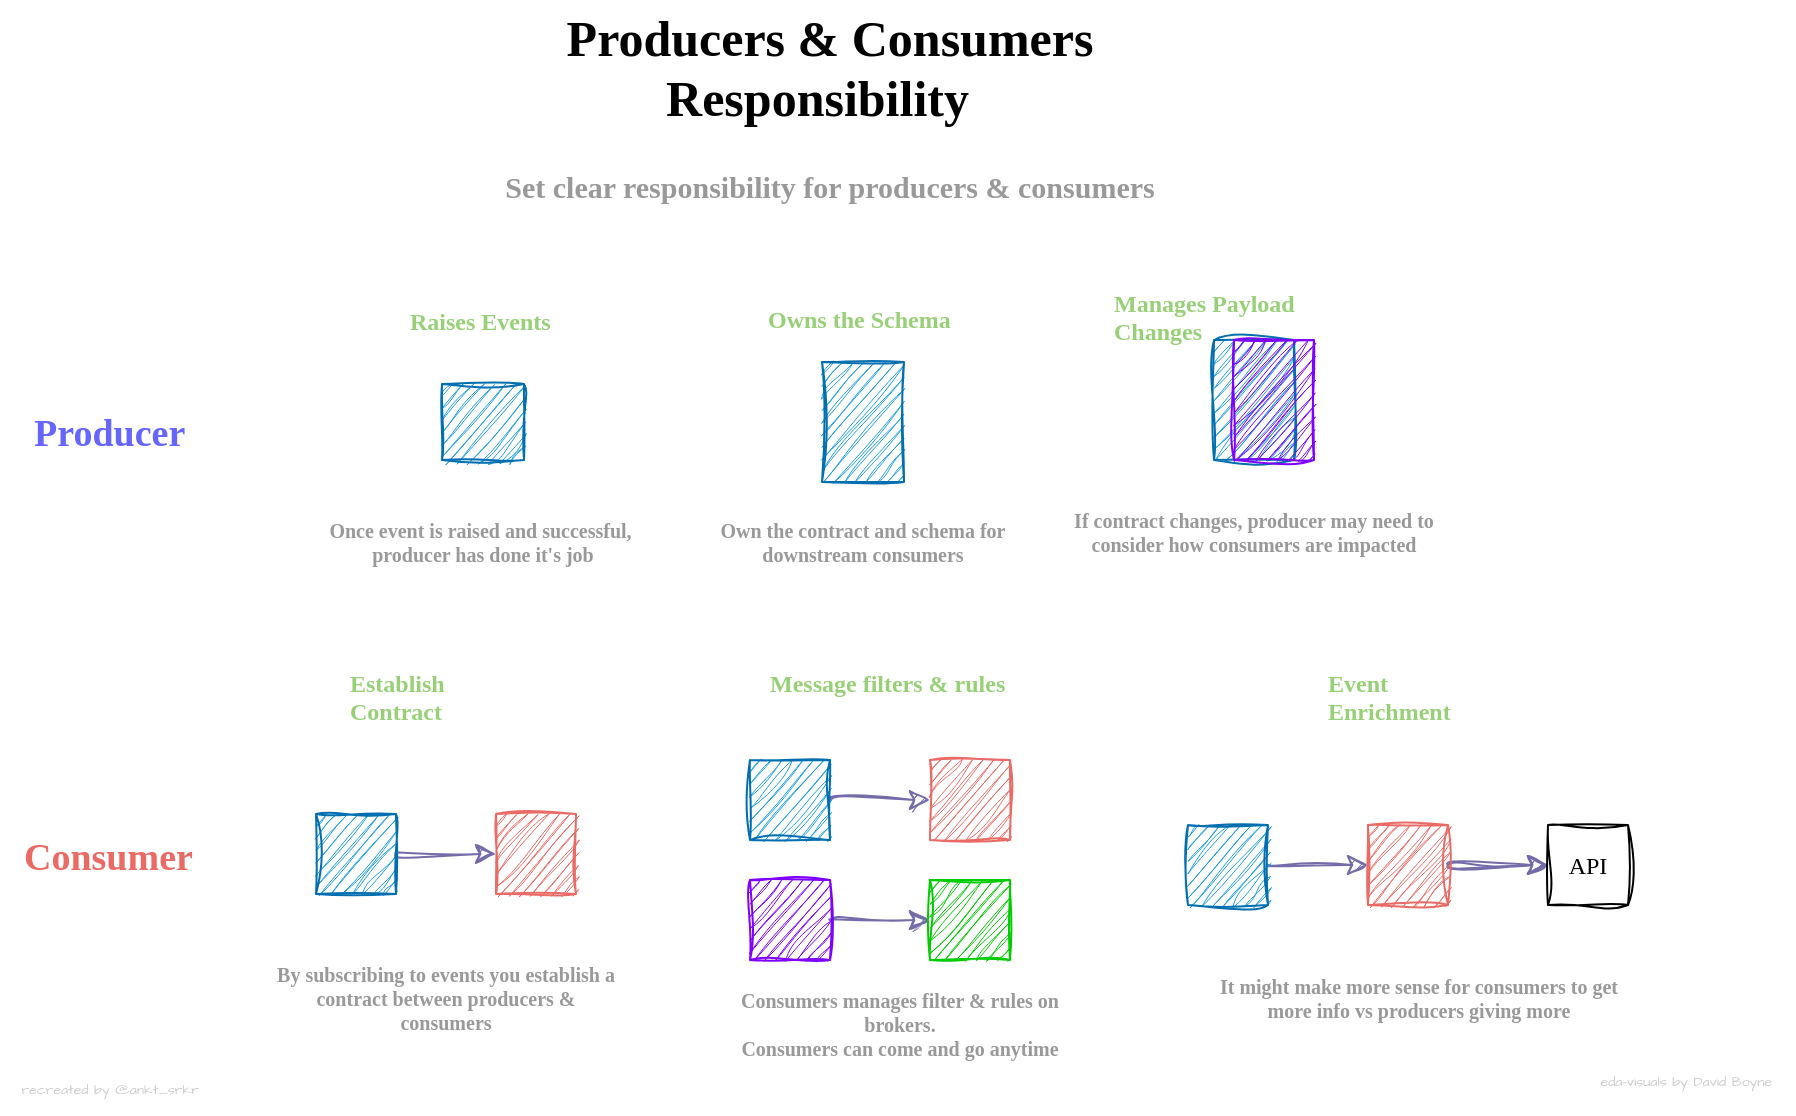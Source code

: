 <mxfile version="24.6.4" type="github">
  <diagram name="Page-1" id="GSzxInEed5Eg9GhdL2N2">
    <mxGraphModel dx="1508" dy="1058" grid="0" gridSize="10" guides="1" tooltips="1" connect="1" arrows="1" fold="1" page="0" pageScale="1" pageWidth="850" pageHeight="1100" math="0" shadow="0">
      <root>
        <mxCell id="0" />
        <mxCell id="1" parent="0" />
        <mxCell id="3sOn0cyW0fC2nDaG2U---8" value="Producer" style="text;whiteSpace=wrap;html=1;spacing=0;labelBackgroundColor=none;fontColor=#6666FF;fontStyle=1;fontFamily=Indie Flower;fontSource=https%3A%2F%2Ffonts.googleapis.com%2Fcss%3Ffamily%3DIndie%2BFlower;fontSize=19;" vertex="1" parent="1">
          <mxGeometry x="-188" y="60.5" width="76" height="29" as="geometry" />
        </mxCell>
        <mxCell id="3sOn0cyW0fC2nDaG2U---12" value="" style="group" vertex="1" connectable="0" parent="1">
          <mxGeometry x="-70" width="170" height="150" as="geometry" />
        </mxCell>
        <mxCell id="3sOn0cyW0fC2nDaG2U---2" value="" style="whiteSpace=wrap;html=1;sketch=1;hachureGap=4;jiggle=2;curveFitting=1;fontFamily=Architects Daughter;fontSource=https%3A%2F%2Ffonts.googleapis.com%2Fcss%3Ffamily%3DArchitects%2BDaughter;labelBackgroundColor=none;fillColor=#1ba1e2;strokeColor=#006EAF;fontColor=#ffffff;" vertex="1" parent="3sOn0cyW0fC2nDaG2U---12">
          <mxGeometry x="86" y="52" width="41" height="38" as="geometry" />
        </mxCell>
        <mxCell id="3sOn0cyW0fC2nDaG2U---9" value="Raises Events" style="text;whiteSpace=wrap;html=1;spacing=0;labelBackgroundColor=none;fontColor=#97D077;fontStyle=1;fontFamily=Indie Flower;fontSource=https%3A%2F%2Ffonts.googleapis.com%2Fcss%3Ffamily%3DIndie%2BFlower;fontSize=12;" vertex="1" parent="3sOn0cyW0fC2nDaG2U---12">
          <mxGeometry x="69.5" y="9" width="74" height="23" as="geometry" />
        </mxCell>
        <mxCell id="3sOn0cyW0fC2nDaG2U---11" value="Once event is raised and successful,&amp;nbsp;&lt;div&gt;producer has done it&#39;s job&lt;/div&gt;" style="text;whiteSpace=wrap;html=1;spacing=0;labelBackgroundColor=none;fontColor=#999999;fontStyle=1;fontFamily=Indie Flower;fontSource=https%3A%2F%2Ffonts.googleapis.com%2Fcss%3Ffamily%3DIndie%2BFlower;fontSize=10;align=center;" vertex="1" parent="3sOn0cyW0fC2nDaG2U---12">
          <mxGeometry x="22" y="115" width="169" height="33" as="geometry" />
        </mxCell>
        <mxCell id="3sOn0cyW0fC2nDaG2U---13" value="" style="group" vertex="1" connectable="0" parent="1">
          <mxGeometry x="142" width="170" height="150" as="geometry" />
        </mxCell>
        <mxCell id="3sOn0cyW0fC2nDaG2U---14" value="" style="whiteSpace=wrap;html=1;sketch=1;hachureGap=4;jiggle=2;curveFitting=1;fontFamily=Architects Daughter;fontSource=https%3A%2F%2Ffonts.googleapis.com%2Fcss%3Ffamily%3DArchitects%2BDaughter;labelBackgroundColor=none;fillColor=#1ba1e2;strokeColor=#006EAF;fontColor=#ffffff;" vertex="1" parent="3sOn0cyW0fC2nDaG2U---13">
          <mxGeometry x="64" y="41" width="41" height="60" as="geometry" />
        </mxCell>
        <mxCell id="3sOn0cyW0fC2nDaG2U---15" value="Owns the Schema" style="text;whiteSpace=wrap;html=1;spacing=0;labelBackgroundColor=none;fontColor=#97D077;fontStyle=1;fontFamily=Indie Flower;fontSource=https%3A%2F%2Ffonts.googleapis.com%2Fcss%3Ffamily%3DIndie%2BFlower;fontSize=12;" vertex="1" parent="3sOn0cyW0fC2nDaG2U---13">
          <mxGeometry x="36.5" y="8" width="96" height="23" as="geometry" />
        </mxCell>
        <mxCell id="3sOn0cyW0fC2nDaG2U---16" value="Own the contract and schema for downstream consumers" style="text;whiteSpace=wrap;html=1;spacing=0;labelBackgroundColor=none;fontColor=#999999;fontStyle=1;fontFamily=Indie Flower;fontSource=https%3A%2F%2Ffonts.googleapis.com%2Fcss%3Ffamily%3DIndie%2BFlower;fontSize=10;align=center;" vertex="1" parent="3sOn0cyW0fC2nDaG2U---13">
          <mxGeometry y="115" width="169" height="33" as="geometry" />
        </mxCell>
        <mxCell id="3sOn0cyW0fC2nDaG2U---22" value="" style="whiteSpace=wrap;html=1;sketch=1;hachureGap=4;jiggle=2;curveFitting=1;fontFamily=Architects Daughter;fontSource=https%3A%2F%2Ffonts.googleapis.com%2Fcss%3Ffamily%3DArchitects%2BDaughter;labelBackgroundColor=none;fillColor=#1ba1e2;strokeColor=#006EAF;fontColor=#ffffff;" vertex="1" parent="1">
          <mxGeometry x="402" y="30" width="40" height="60" as="geometry" />
        </mxCell>
        <mxCell id="3sOn0cyW0fC2nDaG2U---23" value="Manages Payload Changes" style="text;whiteSpace=wrap;html=1;spacing=0;labelBackgroundColor=none;fontColor=#97D077;fontStyle=1;fontFamily=Indie Flower;fontSource=https%3A%2F%2Ffonts.googleapis.com%2Fcss%3Ffamily%3DIndie%2BFlower;fontSize=12;" vertex="1" parent="1">
          <mxGeometry x="352" width="130" height="20" as="geometry" />
        </mxCell>
        <mxCell id="3sOn0cyW0fC2nDaG2U---24" value="If contract changes, producer may need to consider how consumers are impacted" style="text;whiteSpace=wrap;html=1;spacing=0;labelBackgroundColor=none;fontColor=#999999;fontStyle=1;fontFamily=Indie Flower;fontSource=https%3A%2F%2Ffonts.googleapis.com%2Fcss%3Ffamily%3DIndie%2BFlower;fontSize=10;align=center;" vertex="1" parent="1">
          <mxGeometry x="332" y="110" width="180" height="30" as="geometry" />
        </mxCell>
        <mxCell id="3sOn0cyW0fC2nDaG2U---25" value="" style="whiteSpace=wrap;html=1;sketch=1;hachureGap=4;jiggle=2;curveFitting=1;fontFamily=Architects Daughter;fontSource=https%3A%2F%2Ffonts.googleapis.com%2Fcss%3Ffamily%3DArchitects%2BDaughter;labelBackgroundColor=none;fillColor=#7F00FF;strokeColor=#7F00FF;fontColor=#ffffff;" vertex="1" parent="1">
          <mxGeometry x="412" y="30" width="40" height="60" as="geometry" />
        </mxCell>
        <mxCell id="3sOn0cyW0fC2nDaG2U---27" value="Producers &amp;amp; Consumers Responsibility&amp;nbsp;&amp;nbsp;" style="text;spacing=0;labelBackgroundColor=none;fontColor=#000000;fontStyle=1;fontFamily=Indie Flower;fontSource=https%3A%2F%2Ffonts.googleapis.com%2Fcss%3Ffamily%3DIndie%2BFlower;fontSize=25;align=center;whiteSpace=wrap;html=1;" vertex="1" parent="1">
          <mxGeometry x="70" y="-140" width="280" height="70" as="geometry" />
        </mxCell>
        <mxCell id="3sOn0cyW0fC2nDaG2U---28" value="Set clear responsibility for producers &amp;amp; consumers" style="text;whiteSpace=wrap;html=1;spacing=0;labelBackgroundColor=none;fontColor=#999999;fontStyle=1;fontFamily=Indie Flower;fontSource=https%3A%2F%2Ffonts.googleapis.com%2Fcss%3Ffamily%3DIndie%2BFlower;fontSize=15;align=center;" vertex="1" parent="1">
          <mxGeometry x="20" y="-60" width="380" height="20" as="geometry" />
        </mxCell>
        <mxCell id="3sOn0cyW0fC2nDaG2U---29" value="Consumer" style="text;whiteSpace=wrap;html=1;spacing=0;labelBackgroundColor=none;fontColor=#EA6B66;fontStyle=1;fontFamily=Indie Flower;fontSource=https%3A%2F%2Ffonts.googleapis.com%2Fcss%3Ffamily%3DIndie%2BFlower;fontSize=19;" vertex="1" parent="1">
          <mxGeometry x="-193" y="272.5" width="76" height="29" as="geometry" />
        </mxCell>
        <mxCell id="3sOn0cyW0fC2nDaG2U---37" value="" style="edgeStyle=none;curved=1;rounded=0;sketch=1;hachureGap=4;jiggle=2;curveFitting=1;orthogonalLoop=1;jettySize=auto;html=1;strokeColor=#736CA8;fontFamily=Architects Daughter;fontSource=https%3A%2F%2Ffonts.googleapis.com%2Fcss%3Ffamily%3DArchitects%2BDaughter;fontSize=12;fontColor=#1A1A1A;startSize=8;endSize=8;" edge="1" parent="1" source="3sOn0cyW0fC2nDaG2U---38" target="3sOn0cyW0fC2nDaG2U---41">
          <mxGeometry relative="1" as="geometry" />
        </mxCell>
        <mxCell id="3sOn0cyW0fC2nDaG2U---38" value="" style="whiteSpace=wrap;html=1;sketch=1;hachureGap=4;jiggle=2;curveFitting=1;fontFamily=Architects Daughter;fontSource=https%3A%2F%2Ffonts.googleapis.com%2Fcss%3Ffamily%3DArchitects%2BDaughter;labelBackgroundColor=none;fillColor=#1ba1e2;strokeColor=#006EAF;fontColor=#ffffff;container=0;" vertex="1" parent="1">
          <mxGeometry x="170" y="240" width="40" height="40" as="geometry" />
        </mxCell>
        <mxCell id="3sOn0cyW0fC2nDaG2U---39" value="Message filters &amp;amp; rules" style="text;whiteSpace=wrap;html=1;spacing=0;labelBackgroundColor=none;fontColor=#97D077;fontStyle=1;fontFamily=Indie Flower;fontSource=https%3A%2F%2Ffonts.googleapis.com%2Fcss%3Ffamily%3DIndie%2BFlower;fontSize=12;container=0;" vertex="1" parent="1">
          <mxGeometry x="180" y="190" width="120" height="20" as="geometry" />
        </mxCell>
        <mxCell id="3sOn0cyW0fC2nDaG2U---40" value="Consumers manages filter &amp;amp; rules on brokers.&lt;div&gt;Consumers can come and go anytime&lt;/div&gt;" style="text;whiteSpace=wrap;html=1;spacing=0;labelBackgroundColor=none;fontColor=#999999;fontStyle=1;fontFamily=Indie Flower;fontSource=https%3A%2F%2Ffonts.googleapis.com%2Fcss%3Ffamily%3DIndie%2BFlower;fontSize=10;align=center;container=0;" vertex="1" parent="1">
          <mxGeometry x="150" y="350" width="190" height="30" as="geometry" />
        </mxCell>
        <mxCell id="3sOn0cyW0fC2nDaG2U---41" value="" style="whiteSpace=wrap;html=1;sketch=1;hachureGap=4;jiggle=2;curveFitting=1;fontFamily=Architects Daughter;fontSource=https%3A%2F%2Ffonts.googleapis.com%2Fcss%3Ffamily%3DArchitects%2BDaughter;labelBackgroundColor=none;fillColor=#EA6B66;strokeColor=#EA6B66;fontColor=#ffffff;container=0;" vertex="1" parent="1">
          <mxGeometry x="260" y="240" width="40" height="40" as="geometry" />
        </mxCell>
        <mxCell id="3sOn0cyW0fC2nDaG2U---42" value="" style="edgeStyle=none;curved=1;rounded=0;sketch=1;hachureGap=4;jiggle=2;curveFitting=1;orthogonalLoop=1;jettySize=auto;html=1;strokeColor=#736CA8;fontFamily=Architects Daughter;fontSource=https%3A%2F%2Ffonts.googleapis.com%2Fcss%3Ffamily%3DArchitects%2BDaughter;fontSize=12;fontColor=#1A1A1A;startSize=8;endSize=8;" edge="1" parent="1" source="3sOn0cyW0fC2nDaG2U---43" target="3sOn0cyW0fC2nDaG2U---44">
          <mxGeometry relative="1" as="geometry" />
        </mxCell>
        <mxCell id="3sOn0cyW0fC2nDaG2U---43" value="" style="whiteSpace=wrap;html=1;sketch=1;hachureGap=4;jiggle=2;curveFitting=1;fontFamily=Architects Daughter;fontSource=https%3A%2F%2Ffonts.googleapis.com%2Fcss%3Ffamily%3DArchitects%2BDaughter;labelBackgroundColor=none;fillColor=#7F00FF;strokeColor=#7F00FF;fontColor=#ffffff;container=0;" vertex="1" parent="1">
          <mxGeometry x="170" y="300" width="40" height="40" as="geometry" />
        </mxCell>
        <mxCell id="3sOn0cyW0fC2nDaG2U---44" value="" style="whiteSpace=wrap;html=1;sketch=1;hachureGap=4;jiggle=2;curveFitting=1;fontFamily=Architects Daughter;fontSource=https%3A%2F%2Ffonts.googleapis.com%2Fcss%3Ffamily%3DArchitects%2BDaughter;labelBackgroundColor=none;fillColor=#00CC00;strokeColor=#00CC00;fontColor=#ffffff;container=0;" vertex="1" parent="1">
          <mxGeometry x="260" y="300" width="40" height="40" as="geometry" />
        </mxCell>
        <mxCell id="3sOn0cyW0fC2nDaG2U---46" value="" style="edgeStyle=none;curved=1;rounded=0;sketch=1;hachureGap=4;jiggle=2;curveFitting=1;orthogonalLoop=1;jettySize=auto;html=1;strokeColor=#736CA8;fontFamily=Architects Daughter;fontSource=https%3A%2F%2Ffonts.googleapis.com%2Fcss%3Ffamily%3DArchitects%2BDaughter;fontSize=12;fontColor=#1A1A1A;startSize=8;endSize=8;" edge="1" parent="1" source="3sOn0cyW0fC2nDaG2U---47" target="3sOn0cyW0fC2nDaG2U---50">
          <mxGeometry relative="1" as="geometry" />
        </mxCell>
        <mxCell id="3sOn0cyW0fC2nDaG2U---47" value="" style="whiteSpace=wrap;html=1;sketch=1;hachureGap=4;jiggle=2;curveFitting=1;fontFamily=Architects Daughter;fontSource=https%3A%2F%2Ffonts.googleapis.com%2Fcss%3Ffamily%3DArchitects%2BDaughter;labelBackgroundColor=none;fillColor=#1ba1e2;strokeColor=#006EAF;fontColor=#ffffff;" vertex="1" parent="1">
          <mxGeometry x="389" y="272.5" width="40" height="40" as="geometry" />
        </mxCell>
        <mxCell id="3sOn0cyW0fC2nDaG2U---48" value="Event Enrichment" style="text;whiteSpace=wrap;html=1;spacing=0;labelBackgroundColor=none;fontColor=#97D077;fontStyle=1;fontFamily=Indie Flower;fontSource=https%3A%2F%2Ffonts.googleapis.com%2Fcss%3Ffamily%3DIndie%2BFlower;fontSize=12;" vertex="1" parent="1">
          <mxGeometry x="459" y="190" width="90" height="20" as="geometry" />
        </mxCell>
        <mxCell id="3sOn0cyW0fC2nDaG2U---49" value="It might make more sense for consumers to get more info vs producers giving more" style="text;whiteSpace=wrap;html=1;spacing=0;labelBackgroundColor=none;fontColor=#999999;fontStyle=1;fontFamily=Indie Flower;fontSource=https%3A%2F%2Ffonts.googleapis.com%2Fcss%3Ffamily%3DIndie%2BFlower;fontSize=10;align=center;" vertex="1" parent="1">
          <mxGeometry x="395.5" y="342.5" width="217" height="30" as="geometry" />
        </mxCell>
        <mxCell id="3sOn0cyW0fC2nDaG2U---52" value="" style="edgeStyle=none;curved=1;rounded=0;sketch=1;hachureGap=4;jiggle=2;curveFitting=1;orthogonalLoop=1;jettySize=auto;html=1;strokeColor=#736CA8;fontFamily=Architects Daughter;fontSource=https%3A%2F%2Ffonts.googleapis.com%2Fcss%3Ffamily%3DArchitects%2BDaughter;fontSize=12;fontColor=#1A1A1A;startSize=8;endSize=8;" edge="1" parent="1" source="3sOn0cyW0fC2nDaG2U---50" target="3sOn0cyW0fC2nDaG2U---51">
          <mxGeometry relative="1" as="geometry" />
        </mxCell>
        <mxCell id="3sOn0cyW0fC2nDaG2U---54" value="" style="edgeStyle=none;curved=1;rounded=0;sketch=1;hachureGap=4;jiggle=2;curveFitting=1;orthogonalLoop=1;jettySize=auto;html=1;strokeColor=#736CA8;fontFamily=Architects Daughter;fontSource=https%3A%2F%2Ffonts.googleapis.com%2Fcss%3Ffamily%3DArchitects%2BDaughter;fontSize=12;fontColor=#1A1A1A;startSize=8;endSize=8;" edge="1" parent="1" source="3sOn0cyW0fC2nDaG2U---50" target="3sOn0cyW0fC2nDaG2U---51">
          <mxGeometry relative="1" as="geometry" />
        </mxCell>
        <mxCell id="3sOn0cyW0fC2nDaG2U---50" value="" style="whiteSpace=wrap;html=1;sketch=1;hachureGap=4;jiggle=2;curveFitting=1;fontFamily=Architects Daughter;fontSource=https%3A%2F%2Ffonts.googleapis.com%2Fcss%3Ffamily%3DArchitects%2BDaughter;labelBackgroundColor=none;fillColor=#EA6B66;strokeColor=#EA6B66;fontColor=#ffffff;" vertex="1" parent="1">
          <mxGeometry x="479" y="272.5" width="40" height="40" as="geometry" />
        </mxCell>
        <mxCell id="3sOn0cyW0fC2nDaG2U---51" value="&lt;pre&gt;&lt;font data-font-src=&quot;https://fonts.googleapis.com/css?family=Indie+Flower&quot; face=&quot;Indie Flower&quot; color=&quot;#000000&quot;&gt;API&lt;/font&gt;&lt;/pre&gt;" style="whiteSpace=wrap;html=1;sketch=1;hachureGap=4;jiggle=2;curveFitting=1;fontFamily=Architects Daughter;fontSource=https%3A%2F%2Ffonts.googleapis.com%2Fcss%3Ffamily%3DArchitects%2BDaughter;labelBackgroundColor=none;fillColor=none;strokeColor=default;fontColor=#ffffff;gradientColor=default;" vertex="1" parent="1">
          <mxGeometry x="569" y="272.5" width="40" height="40" as="geometry" />
        </mxCell>
        <mxCell id="3sOn0cyW0fC2nDaG2U---55" value="&lt;font style=&quot;font-size: 7px;&quot;&gt;eda-visuals by David Boyne&amp;nbsp;&lt;/font&gt;" style="text;html=1;align=center;verticalAlign=middle;resizable=0;points=[];autosize=1;strokeColor=none;fillColor=none;fontSize=16;fontFamily=Architects Daughter;fontSource=https%3A%2F%2Ffonts.googleapis.com%2Fcss%3Ffamily%3DArchitects%2BDaughter;fontColor=#CCCCCC;" vertex="1" parent="1">
          <mxGeometry x="586" y="382" width="106" height="31" as="geometry" />
        </mxCell>
        <mxCell id="3sOn0cyW0fC2nDaG2U---56" value="&lt;font style=&quot;font-size: 7px;&quot;&gt;recreated by @ankt_srkr&amp;nbsp;&lt;/font&gt;" style="text;html=1;align=center;verticalAlign=middle;resizable=0;points=[];autosize=1;strokeColor=none;fillColor=none;fontSize=16;fontFamily=Architects Daughter;fontSource=https%3A%2F%2Ffonts.googleapis.com%2Fcss%3Ffamily%3DArchitects%2BDaughter;fontColor=#CCCCCC;" vertex="1" parent="1">
          <mxGeometry x="-204.5" y="386" width="110" height="31" as="geometry" />
        </mxCell>
        <mxCell id="3sOn0cyW0fC2nDaG2U---35" value="" style="edgeStyle=none;curved=1;rounded=0;sketch=1;hachureGap=4;jiggle=2;curveFitting=1;orthogonalLoop=1;jettySize=auto;html=1;strokeColor=#736CA8;fontFamily=Architects Daughter;fontSource=https%3A%2F%2Ffonts.googleapis.com%2Fcss%3Ffamily%3DArchitects%2BDaughter;fontSize=12;fontColor=#1A1A1A;startSize=8;endSize=8;" edge="1" parent="1" source="3sOn0cyW0fC2nDaG2U---31" target="3sOn0cyW0fC2nDaG2U---34">
          <mxGeometry relative="1" as="geometry" />
        </mxCell>
        <mxCell id="3sOn0cyW0fC2nDaG2U---31" value="" style="whiteSpace=wrap;html=1;sketch=1;hachureGap=4;jiggle=2;curveFitting=1;fontFamily=Architects Daughter;fontSource=https%3A%2F%2Ffonts.googleapis.com%2Fcss%3Ffamily%3DArchitects%2BDaughter;labelBackgroundColor=none;fillColor=#1ba1e2;strokeColor=#006EAF;fontColor=#ffffff;" vertex="1" parent="1">
          <mxGeometry x="-47" y="267" width="40" height="40" as="geometry" />
        </mxCell>
        <mxCell id="3sOn0cyW0fC2nDaG2U---32" value="Establish Contract" style="text;whiteSpace=wrap;html=1;spacing=0;labelBackgroundColor=none;fontColor=#97D077;fontStyle=1;fontFamily=Indie Flower;fontSource=https%3A%2F%2Ffonts.googleapis.com%2Fcss%3Ffamily%3DIndie%2BFlower;fontSize=12;" vertex="1" parent="1">
          <mxGeometry x="-30" y="190" width="90" height="20" as="geometry" />
        </mxCell>
        <mxCell id="3sOn0cyW0fC2nDaG2U---33" value="By subscribing to events you establish a contract between producers &amp;amp; consumers" style="text;whiteSpace=wrap;html=1;spacing=0;labelBackgroundColor=none;fontColor=#999999;fontStyle=1;fontFamily=Indie Flower;fontSource=https%3A%2F%2Ffonts.googleapis.com%2Fcss%3Ffamily%3DIndie%2BFlower;fontSize=10;align=center;" vertex="1" parent="1">
          <mxGeometry x="-67" y="337" width="170" height="30" as="geometry" />
        </mxCell>
        <mxCell id="3sOn0cyW0fC2nDaG2U---34" value="" style="whiteSpace=wrap;html=1;sketch=1;hachureGap=4;jiggle=2;curveFitting=1;fontFamily=Architects Daughter;fontSource=https%3A%2F%2Ffonts.googleapis.com%2Fcss%3Ffamily%3DArchitects%2BDaughter;labelBackgroundColor=none;fillColor=#EA6B66;strokeColor=#EA6B66;fontColor=#ffffff;" vertex="1" parent="1">
          <mxGeometry x="43" y="267" width="40" height="40" as="geometry" />
        </mxCell>
      </root>
    </mxGraphModel>
  </diagram>
</mxfile>

